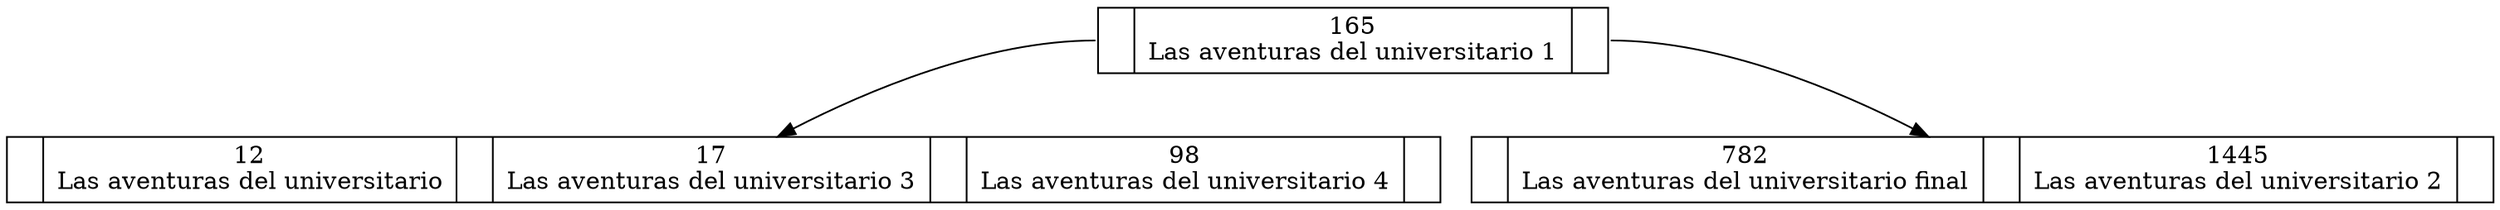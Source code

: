 digraph sls{
node [shape = record,height=.1];
node165[label="<f0>|165\nLas aventuras del universitario 1|<f1>"];
node121798[label="<f0>|12\nLas aventuras del universitario|<f1>|17\nLas aventuras del universitario 3|<f2>|98\nLas aventuras del universitario 4|<f3>"];
node7821445[label="<f0>|782\nLas aventuras del universitario final|<f1>|1445\nLas aventuras del universitario 2|<f2>"];

node165:f0->node121798;
node165:f1->node7821445;

}
